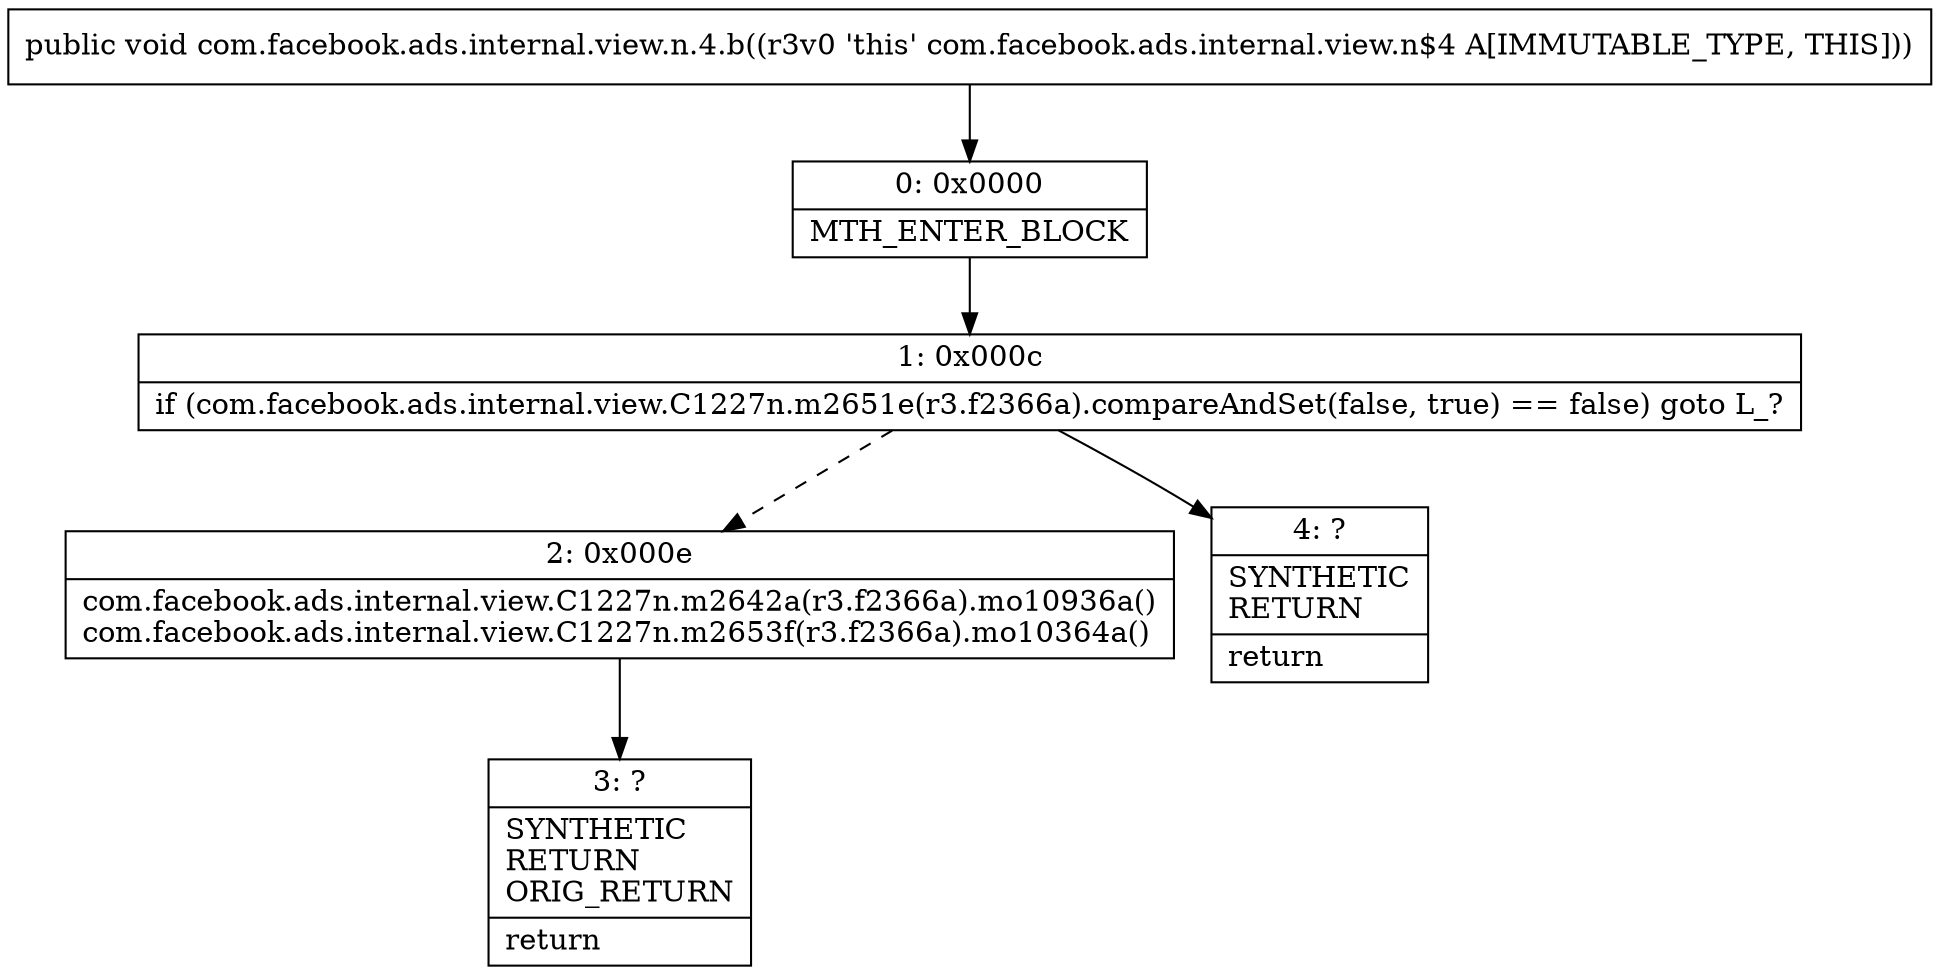 digraph "CFG forcom.facebook.ads.internal.view.n.4.b()V" {
Node_0 [shape=record,label="{0\:\ 0x0000|MTH_ENTER_BLOCK\l}"];
Node_1 [shape=record,label="{1\:\ 0x000c|if (com.facebook.ads.internal.view.C1227n.m2651e(r3.f2366a).compareAndSet(false, true) == false) goto L_?\l}"];
Node_2 [shape=record,label="{2\:\ 0x000e|com.facebook.ads.internal.view.C1227n.m2642a(r3.f2366a).mo10936a()\lcom.facebook.ads.internal.view.C1227n.m2653f(r3.f2366a).mo10364a()\l}"];
Node_3 [shape=record,label="{3\:\ ?|SYNTHETIC\lRETURN\lORIG_RETURN\l|return\l}"];
Node_4 [shape=record,label="{4\:\ ?|SYNTHETIC\lRETURN\l|return\l}"];
MethodNode[shape=record,label="{public void com.facebook.ads.internal.view.n.4.b((r3v0 'this' com.facebook.ads.internal.view.n$4 A[IMMUTABLE_TYPE, THIS])) }"];
MethodNode -> Node_0;
Node_0 -> Node_1;
Node_1 -> Node_2[style=dashed];
Node_1 -> Node_4;
Node_2 -> Node_3;
}

